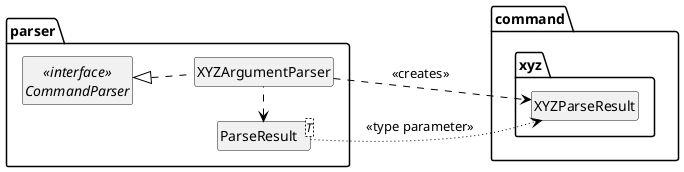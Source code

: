 @startuml

skinparam classArrowColor Black
skinparam defaultTextAlignment center
skinparam groupInheritance 1
hide circle
hide members
left to right direction

' Parser package
package "parser" {
    interface "<<interface>>\nCommandParser" as CommandParser {
    }

    class "ParseResult<T>" as ParseResult {
        + success(result: T): ParseResult<T>
        + failure(errorMessage: String): ParseResult<T>
    }

    class XYZArgumentParser {
        + parse(input: String): ParseResult<XYZParseResult>
    }
}

' Command packages
package "command.xyz" {
    class XYZParseResult
}

' Relationships (keeping your exact arrow styles)
CommandParser <|.. XYZArgumentParser

XYZArgumentParser .l.> ParseResult

XYZArgumentParser ..> XYZParseResult : <<creates>>

ParseResult .right[dotted].> XYZParseResult : <<type parameter>>

@enduml